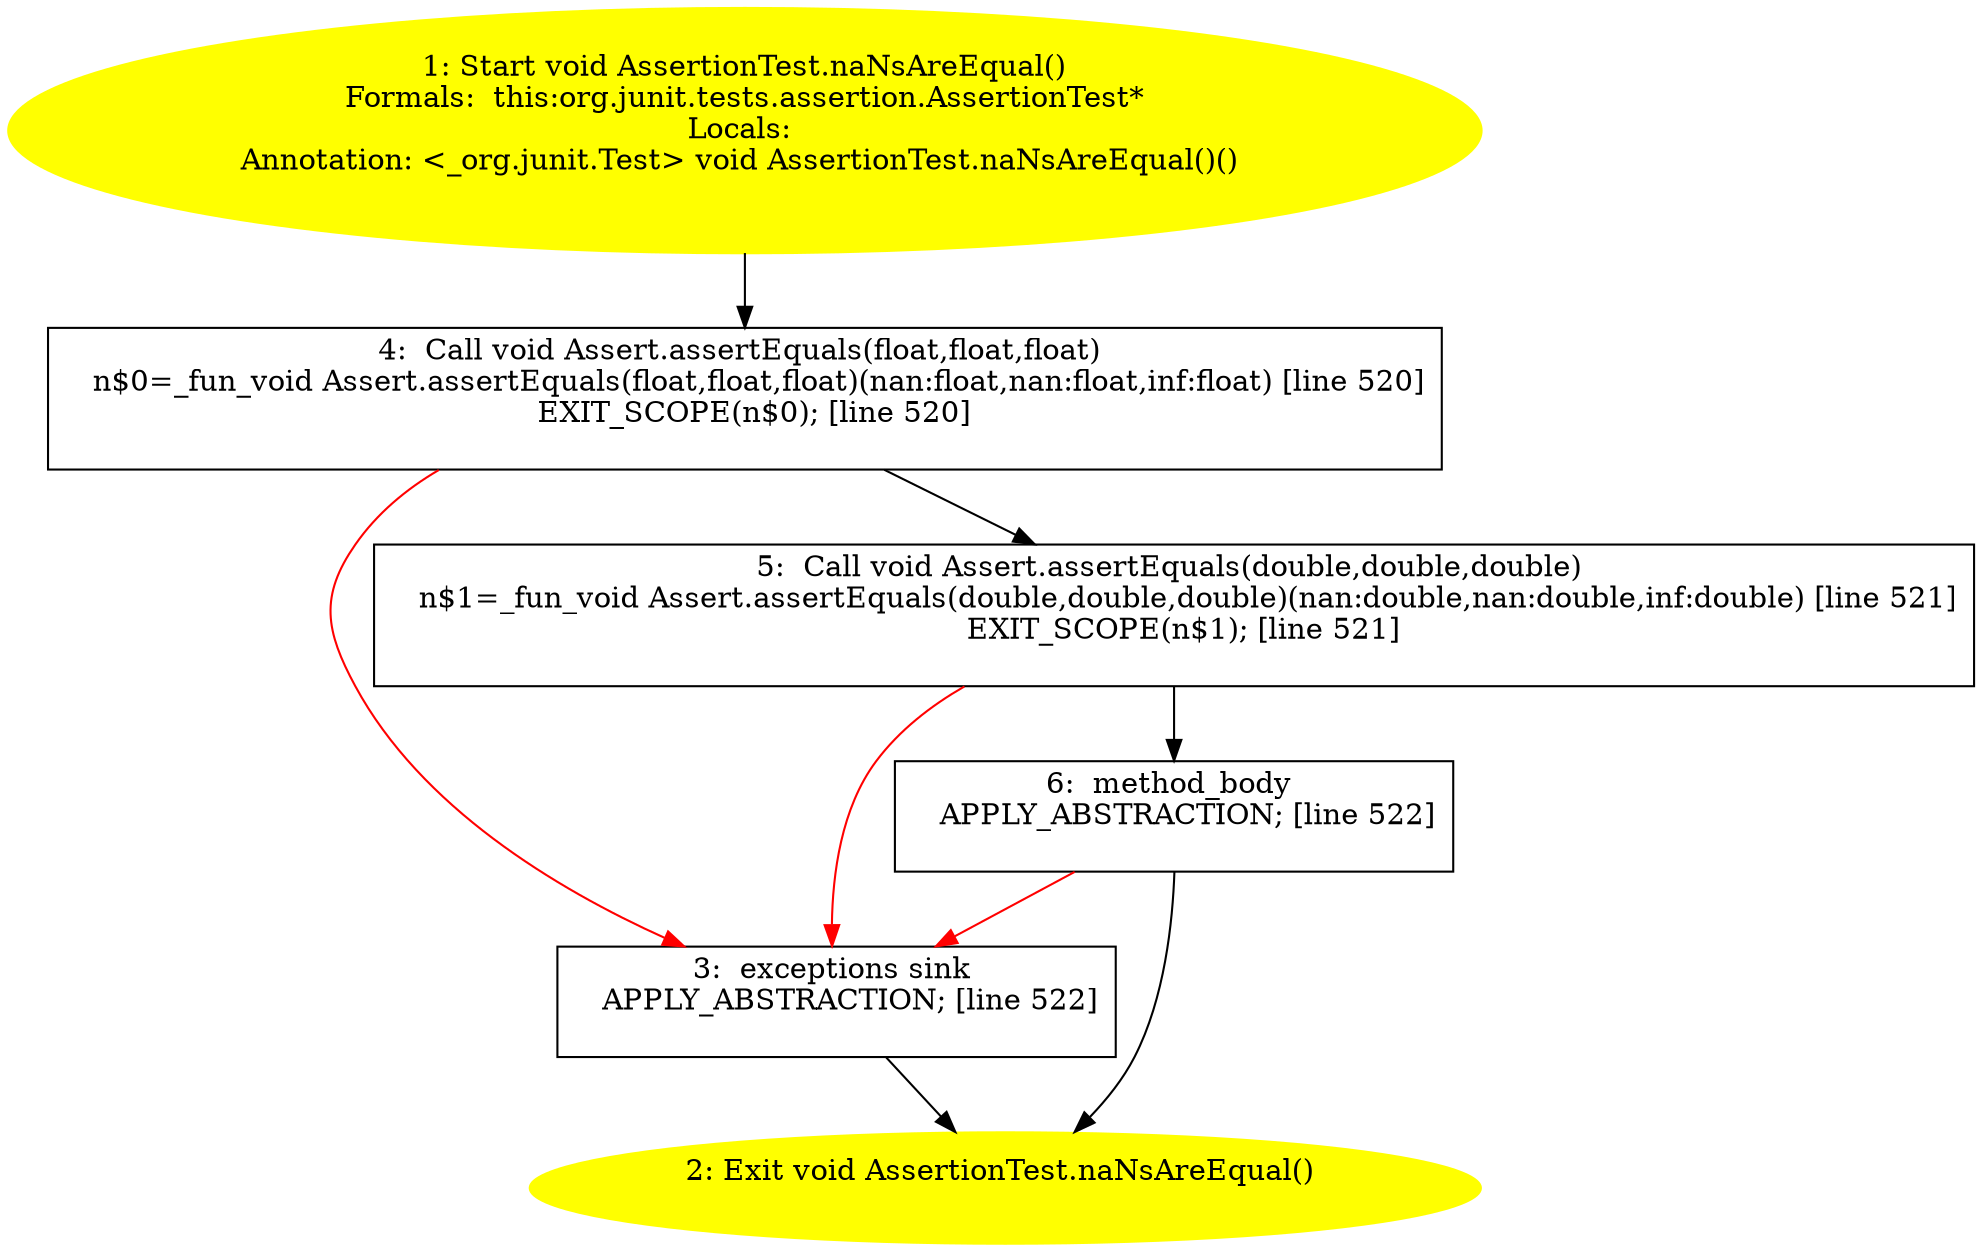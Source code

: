 /* @generated */
digraph cfg {
"org.junit.tests.assertion.AssertionTest.naNsAreEqual():void.ec9591af025ab102eeba483572fe1c7f_1" [label="1: Start void AssertionTest.naNsAreEqual()\nFormals:  this:org.junit.tests.assertion.AssertionTest*\nLocals: \nAnnotation: <_org.junit.Test> void AssertionTest.naNsAreEqual()() \n  " color=yellow style=filled]
	

	 "org.junit.tests.assertion.AssertionTest.naNsAreEqual():void.ec9591af025ab102eeba483572fe1c7f_1" -> "org.junit.tests.assertion.AssertionTest.naNsAreEqual():void.ec9591af025ab102eeba483572fe1c7f_4" ;
"org.junit.tests.assertion.AssertionTest.naNsAreEqual():void.ec9591af025ab102eeba483572fe1c7f_2" [label="2: Exit void AssertionTest.naNsAreEqual() \n  " color=yellow style=filled]
	

"org.junit.tests.assertion.AssertionTest.naNsAreEqual():void.ec9591af025ab102eeba483572fe1c7f_3" [label="3:  exceptions sink \n   APPLY_ABSTRACTION; [line 522]\n " shape="box"]
	

	 "org.junit.tests.assertion.AssertionTest.naNsAreEqual():void.ec9591af025ab102eeba483572fe1c7f_3" -> "org.junit.tests.assertion.AssertionTest.naNsAreEqual():void.ec9591af025ab102eeba483572fe1c7f_2" ;
"org.junit.tests.assertion.AssertionTest.naNsAreEqual():void.ec9591af025ab102eeba483572fe1c7f_4" [label="4:  Call void Assert.assertEquals(float,float,float) \n   n$0=_fun_void Assert.assertEquals(float,float,float)(nan:float,nan:float,inf:float) [line 520]\n  EXIT_SCOPE(n$0); [line 520]\n " shape="box"]
	

	 "org.junit.tests.assertion.AssertionTest.naNsAreEqual():void.ec9591af025ab102eeba483572fe1c7f_4" -> "org.junit.tests.assertion.AssertionTest.naNsAreEqual():void.ec9591af025ab102eeba483572fe1c7f_5" ;
	 "org.junit.tests.assertion.AssertionTest.naNsAreEqual():void.ec9591af025ab102eeba483572fe1c7f_4" -> "org.junit.tests.assertion.AssertionTest.naNsAreEqual():void.ec9591af025ab102eeba483572fe1c7f_3" [color="red" ];
"org.junit.tests.assertion.AssertionTest.naNsAreEqual():void.ec9591af025ab102eeba483572fe1c7f_5" [label="5:  Call void Assert.assertEquals(double,double,double) \n   n$1=_fun_void Assert.assertEquals(double,double,double)(nan:double,nan:double,inf:double) [line 521]\n  EXIT_SCOPE(n$1); [line 521]\n " shape="box"]
	

	 "org.junit.tests.assertion.AssertionTest.naNsAreEqual():void.ec9591af025ab102eeba483572fe1c7f_5" -> "org.junit.tests.assertion.AssertionTest.naNsAreEqual():void.ec9591af025ab102eeba483572fe1c7f_6" ;
	 "org.junit.tests.assertion.AssertionTest.naNsAreEqual():void.ec9591af025ab102eeba483572fe1c7f_5" -> "org.junit.tests.assertion.AssertionTest.naNsAreEqual():void.ec9591af025ab102eeba483572fe1c7f_3" [color="red" ];
"org.junit.tests.assertion.AssertionTest.naNsAreEqual():void.ec9591af025ab102eeba483572fe1c7f_6" [label="6:  method_body \n   APPLY_ABSTRACTION; [line 522]\n " shape="box"]
	

	 "org.junit.tests.assertion.AssertionTest.naNsAreEqual():void.ec9591af025ab102eeba483572fe1c7f_6" -> "org.junit.tests.assertion.AssertionTest.naNsAreEqual():void.ec9591af025ab102eeba483572fe1c7f_2" ;
	 "org.junit.tests.assertion.AssertionTest.naNsAreEqual():void.ec9591af025ab102eeba483572fe1c7f_6" -> "org.junit.tests.assertion.AssertionTest.naNsAreEqual():void.ec9591af025ab102eeba483572fe1c7f_3" [color="red" ];
}
